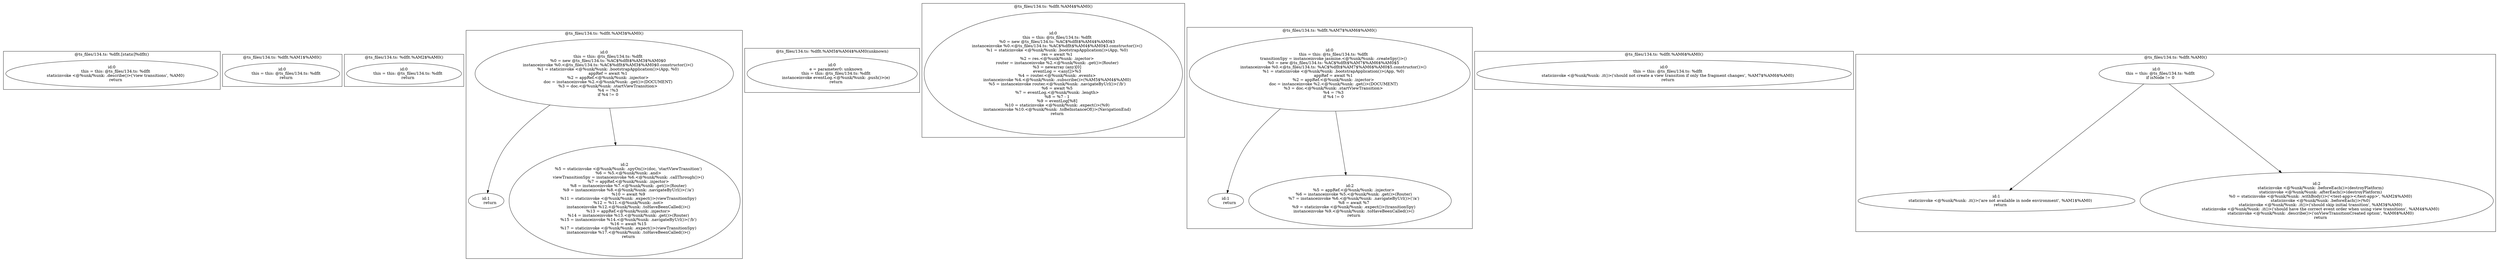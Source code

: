 digraph "134.ts" {
subgraph "cluster_@ts_files/134.ts: %dflt.[static]%dflt()" {
  label="@ts_files/134.ts: %dflt.[static]%dflt()";
  Node33720 [label="id:0
      this = this: @ts_files/134.ts: %dflt
      staticinvoke <@%unk/%unk: .describe()>('view transitions', %AM0)
      return"];
}
subgraph "cluster_@ts_files/134.ts: %dflt.%AM1$%AM0()" {
  label="@ts_files/134.ts: %dflt.%AM1$%AM0()";
  Node25680 [label="id:0
      this = this: @ts_files/134.ts: %dflt
      return"];
}
subgraph "cluster_@ts_files/134.ts: %dflt.%AM2$%AM0()" {
  label="@ts_files/134.ts: %dflt.%AM2$%AM0()";
  Node25690 [label="id:0
      this = this: @ts_files/134.ts: %dflt
      return"];
}
subgraph "cluster_@ts_files/134.ts: %dflt.%AM3$%AM0()" {
  label="@ts_files/134.ts: %dflt.%AM3$%AM0()";
  Node25700 [label="id:0
      this = this: @ts_files/134.ts: %dflt
      %0 = new @ts_files/134.ts: %AC$%dflt$%AM3$%AM0$0
      instanceinvoke %0.<@ts_files/134.ts: %AC$%dflt$%AM3$%AM0$0.constructor()>()
      %1 = staticinvoke <@%unk/%unk: .bootstrapApplication()>(App, %0)
      appRef = await %1
      %2 = appRef.<@%unk/%unk: .injector>
      doc = instanceinvoke %2.<@%unk/%unk: .get()>(DOCUMENT)
      %3 = doc.<@%unk/%unk: .startViewTransition>
      %4 = !%3
      if %4 != 0"];
  Node25701 [label="id:1
      return"];
  Node25702 [label="id:2
      %5 = staticinvoke <@%unk/%unk: .spyOn()>(doc, 'startViewTransition')
      %6 = %5.<@%unk/%unk: .and>
      viewTransitionSpy = instanceinvoke %6.<@%unk/%unk: .callThrough()>()
      %7 = appRef.<@%unk/%unk: .injector>
      %8 = instanceinvoke %7.<@%unk/%unk: .get()>(Router)
      %9 = instanceinvoke %8.<@%unk/%unk: .navigateByUrl()>('/a')
      %10 = await %9
      %11 = staticinvoke <@%unk/%unk: .expect()>(viewTransitionSpy)
      %12 = %11.<@%unk/%unk: .not>
      instanceinvoke %12.<@%unk/%unk: .toHaveBeenCalled()>()
      %13 = appRef.<@%unk/%unk: .injector>
      %14 = instanceinvoke %13.<@%unk/%unk: .get()>(Router)
      %15 = instanceinvoke %14.<@%unk/%unk: .navigateByUrl()>('/b')
      %16 = await %15
      %17 = staticinvoke <@%unk/%unk: .expect()>(viewTransitionSpy)
      instanceinvoke %17.<@%unk/%unk: .toHaveBeenCalled()>()
      return"];
  Node25700 -> Node25701;
  Node25700 -> Node25702;
}
subgraph "cluster_@ts_files/134.ts: %dflt.%AM5$%AM4$%AM0(unknown)" {
  label="@ts_files/134.ts: %dflt.%AM5$%AM4$%AM0(unknown)";
  Node36230 [label="id:0
      e = parameter0: unknown
      this = this: @ts_files/134.ts: %dflt
      instanceinvoke eventLog.<@%unk/%unk: .push()>(e)
      return"];
}
subgraph "cluster_@ts_files/134.ts: %dflt.%AM4$%AM0()" {
  label="@ts_files/134.ts: %dflt.%AM4$%AM0()";
  Node25710 [label="id:0
      this = this: @ts_files/134.ts: %dflt
      %0 = new @ts_files/134.ts: %AC$%dflt$%AM4$%AM0$3
      instanceinvoke %0.<@ts_files/134.ts: %AC$%dflt$%AM4$%AM0$3.constructor()>()
      %1 = staticinvoke <@%unk/%unk: .bootstrapApplication()>(App, %0)
      res = await %1
      %2 = res.<@%unk/%unk: .injector>
      router = instanceinvoke %2.<@%unk/%unk: .get()>(Router)
      %3 = newarray (any)[0]
      eventLog = <any[]>%3
      %4 = router.<@%unk/%unk: .events>
      instanceinvoke %4.<@%unk/%unk: .subscribe()>(%AM5$%AM4$%AM0)
      %5 = instanceinvoke router.<@%unk/%unk: .navigateByUrl()>('/b')
      %6 = await %5
      %7 = eventLog.<@%unk/%unk: .length>
      %8 = %7 - 1
      %9 = eventLog[%8]
      %10 = staticinvoke <@%unk/%unk: .expect()>(%9)
      instanceinvoke %10.<@%unk/%unk: .toBeInstanceOf()>(NavigationEnd)
      return"];
}
subgraph "cluster_@ts_files/134.ts: %dflt.%AM7$%AM6$%AM0()" {
  label="@ts_files/134.ts: %dflt.%AM7$%AM6$%AM0()";
  Node28430 [label="id:0
      this = this: @ts_files/134.ts: %dflt
      transitionSpy = instanceinvoke jasmine.<@%unk/%unk: .createSpy()>()
      %0 = new @ts_files/134.ts: %AC$%dflt$%AM7$%AM6$%AM0$5
      instanceinvoke %0.<@ts_files/134.ts: %AC$%dflt$%AM7$%AM6$%AM0$5.constructor()>()
      %1 = staticinvoke <@%unk/%unk: .bootstrapApplication()>(App, %0)
      appRef = await %1
      %2 = appRef.<@%unk/%unk: .injector>
      doc = instanceinvoke %2.<@%unk/%unk: .get()>(DOCUMENT)
      %3 = doc.<@%unk/%unk: .startViewTransition>
      %4 = !%3
      if %4 != 0"];
  Node28431 [label="id:1
      return"];
  Node28432 [label="id:2
      %5 = appRef.<@%unk/%unk: .injector>
      %6 = instanceinvoke %5.<@%unk/%unk: .get()>(Router)
      %7 = instanceinvoke %6.<@%unk/%unk: .navigateByUrl()>('/a')
      %8 = await %7
      %9 = staticinvoke <@%unk/%unk: .expect()>(transitionSpy)
      instanceinvoke %9.<@%unk/%unk: .toHaveBeenCalled()>()
      return"];
  Node28430 -> Node28431;
  Node28430 -> Node28432;
}
subgraph "cluster_@ts_files/134.ts: %dflt.%AM6$%AM0()" {
  label="@ts_files/134.ts: %dflt.%AM6$%AM0()";
  Node25730 [label="id:0
      this = this: @ts_files/134.ts: %dflt
      staticinvoke <@%unk/%unk: .it()>('should not create a view transition if only the fragment changes', %AM7$%AM6$%AM0)
      return"];
}
subgraph "cluster_@ts_files/134.ts: %dflt.%AM0()" {
  label="@ts_files/134.ts: %dflt.%AM0()";
  Node23040 [label="id:0
      this = this: @ts_files/134.ts: %dflt
      if isNode != 0"];
  Node23041 [label="id:1
      staticinvoke <@%unk/%unk: .it()>('are not available in node environment', %AM1$%AM0)
      return"];
  Node23042 [label="id:2
      staticinvoke <@%unk/%unk: .beforeEach()>(destroyPlatform)
      staticinvoke <@%unk/%unk: .afterEach()>(destroyPlatform)
      %0 = staticinvoke <@%unk/%unk: .withBody()>('<test-app></test-app>', %AM2$%AM0)
      staticinvoke <@%unk/%unk: .beforeEach()>(%0)
      staticinvoke <@%unk/%unk: .it()>('should skip initial transition', %AM3$%AM0)
      staticinvoke <@%unk/%unk: .it()>('should have the correct event order when using view transitions', %AM4$%AM0)
      staticinvoke <@%unk/%unk: .describe()>('onViewTransitionCreated option', %AM6$%AM0)
      return"];
  Node23040 -> Node23041;
  Node23040 -> Node23042;
}
}
